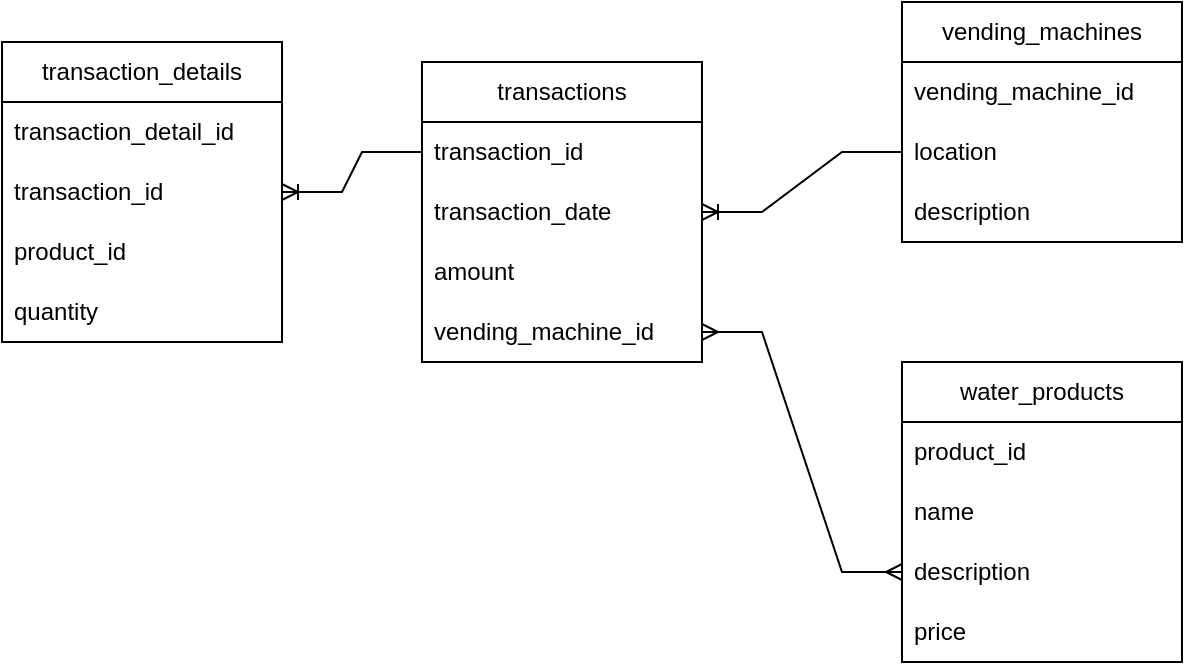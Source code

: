 <mxfile version="23.1.6" type="device">
  <diagram id="C5RBs43oDa-KdzZeNtuy" name="Page-1">
    <mxGraphModel dx="880" dy="434" grid="1" gridSize="10" guides="1" tooltips="1" connect="1" arrows="1" fold="1" page="1" pageScale="1" pageWidth="827" pageHeight="1169" math="0" shadow="0">
      <root>
        <mxCell id="WIyWlLk6GJQsqaUBKTNV-0" />
        <mxCell id="WIyWlLk6GJQsqaUBKTNV-1" parent="WIyWlLk6GJQsqaUBKTNV-0" />
        <mxCell id="payMr5otBHYaobnOALjS-0" value="transactions" style="swimlane;fontStyle=0;childLayout=stackLayout;horizontal=1;startSize=30;horizontalStack=0;resizeParent=1;resizeParentMax=0;resizeLast=0;collapsible=1;marginBottom=0;whiteSpace=wrap;html=1;" vertex="1" parent="WIyWlLk6GJQsqaUBKTNV-1">
          <mxGeometry x="250" y="230" width="140" height="150" as="geometry" />
        </mxCell>
        <mxCell id="payMr5otBHYaobnOALjS-1" value="transaction_id" style="text;strokeColor=none;fillColor=none;align=left;verticalAlign=middle;spacingLeft=4;spacingRight=4;overflow=hidden;points=[[0,0.5],[1,0.5]];portConstraint=eastwest;rotatable=0;whiteSpace=wrap;html=1;" vertex="1" parent="payMr5otBHYaobnOALjS-0">
          <mxGeometry y="30" width="140" height="30" as="geometry" />
        </mxCell>
        <mxCell id="payMr5otBHYaobnOALjS-2" value=" transaction_date" style="text;strokeColor=none;fillColor=none;align=left;verticalAlign=middle;spacingLeft=4;spacingRight=4;overflow=hidden;points=[[0,0.5],[1,0.5]];portConstraint=eastwest;rotatable=0;whiteSpace=wrap;html=1;" vertex="1" parent="payMr5otBHYaobnOALjS-0">
          <mxGeometry y="60" width="140" height="30" as="geometry" />
        </mxCell>
        <mxCell id="payMr5otBHYaobnOALjS-3" value="amount " style="text;strokeColor=none;fillColor=none;align=left;verticalAlign=middle;spacingLeft=4;spacingRight=4;overflow=hidden;points=[[0,0.5],[1,0.5]];portConstraint=eastwest;rotatable=0;whiteSpace=wrap;html=1;" vertex="1" parent="payMr5otBHYaobnOALjS-0">
          <mxGeometry y="90" width="140" height="30" as="geometry" />
        </mxCell>
        <mxCell id="payMr5otBHYaobnOALjS-4" value="vending_machine_id" style="text;strokeColor=none;fillColor=none;align=left;verticalAlign=middle;spacingLeft=4;spacingRight=4;overflow=hidden;points=[[0,0.5],[1,0.5]];portConstraint=eastwest;rotatable=0;whiteSpace=wrap;html=1;" vertex="1" parent="payMr5otBHYaobnOALjS-0">
          <mxGeometry y="120" width="140" height="30" as="geometry" />
        </mxCell>
        <mxCell id="payMr5otBHYaobnOALjS-6" value="vending_machines" style="swimlane;fontStyle=0;childLayout=stackLayout;horizontal=1;startSize=30;horizontalStack=0;resizeParent=1;resizeParentMax=0;resizeLast=0;collapsible=1;marginBottom=0;whiteSpace=wrap;html=1;" vertex="1" parent="WIyWlLk6GJQsqaUBKTNV-1">
          <mxGeometry x="490" y="200" width="140" height="120" as="geometry" />
        </mxCell>
        <mxCell id="payMr5otBHYaobnOALjS-7" value="vending_machine_id " style="text;strokeColor=none;fillColor=none;align=left;verticalAlign=middle;spacingLeft=4;spacingRight=4;overflow=hidden;points=[[0,0.5],[1,0.5]];portConstraint=eastwest;rotatable=0;whiteSpace=wrap;html=1;" vertex="1" parent="payMr5otBHYaobnOALjS-6">
          <mxGeometry y="30" width="140" height="30" as="geometry" />
        </mxCell>
        <mxCell id="payMr5otBHYaobnOALjS-8" value="location " style="text;strokeColor=none;fillColor=none;align=left;verticalAlign=middle;spacingLeft=4;spacingRight=4;overflow=hidden;points=[[0,0.5],[1,0.5]];portConstraint=eastwest;rotatable=0;whiteSpace=wrap;html=1;" vertex="1" parent="payMr5otBHYaobnOALjS-6">
          <mxGeometry y="60" width="140" height="30" as="geometry" />
        </mxCell>
        <mxCell id="payMr5otBHYaobnOALjS-9" value="description " style="text;strokeColor=none;fillColor=none;align=left;verticalAlign=middle;spacingLeft=4;spacingRight=4;overflow=hidden;points=[[0,0.5],[1,0.5]];portConstraint=eastwest;rotatable=0;whiteSpace=wrap;html=1;" vertex="1" parent="payMr5otBHYaobnOALjS-6">
          <mxGeometry y="90" width="140" height="30" as="geometry" />
        </mxCell>
        <mxCell id="payMr5otBHYaobnOALjS-10" value="transaction_details " style="swimlane;fontStyle=0;childLayout=stackLayout;horizontal=1;startSize=30;horizontalStack=0;resizeParent=1;resizeParentMax=0;resizeLast=0;collapsible=1;marginBottom=0;whiteSpace=wrap;html=1;" vertex="1" parent="WIyWlLk6GJQsqaUBKTNV-1">
          <mxGeometry x="40" y="220" width="140" height="150" as="geometry" />
        </mxCell>
        <mxCell id="payMr5otBHYaobnOALjS-11" value="transaction_detail_id " style="text;strokeColor=none;fillColor=none;align=left;verticalAlign=middle;spacingLeft=4;spacingRight=4;overflow=hidden;points=[[0,0.5],[1,0.5]];portConstraint=eastwest;rotatable=0;whiteSpace=wrap;html=1;" vertex="1" parent="payMr5otBHYaobnOALjS-10">
          <mxGeometry y="30" width="140" height="30" as="geometry" />
        </mxCell>
        <mxCell id="payMr5otBHYaobnOALjS-12" value="transaction_id " style="text;strokeColor=none;fillColor=none;align=left;verticalAlign=middle;spacingLeft=4;spacingRight=4;overflow=hidden;points=[[0,0.5],[1,0.5]];portConstraint=eastwest;rotatable=0;whiteSpace=wrap;html=1;" vertex="1" parent="payMr5otBHYaobnOALjS-10">
          <mxGeometry y="60" width="140" height="30" as="geometry" />
        </mxCell>
        <mxCell id="payMr5otBHYaobnOALjS-13" value="product_id " style="text;strokeColor=none;fillColor=none;align=left;verticalAlign=middle;spacingLeft=4;spacingRight=4;overflow=hidden;points=[[0,0.5],[1,0.5]];portConstraint=eastwest;rotatable=0;whiteSpace=wrap;html=1;" vertex="1" parent="payMr5otBHYaobnOALjS-10">
          <mxGeometry y="90" width="140" height="30" as="geometry" />
        </mxCell>
        <mxCell id="payMr5otBHYaobnOALjS-16" value="quantity " style="text;strokeColor=none;fillColor=none;align=left;verticalAlign=middle;spacingLeft=4;spacingRight=4;overflow=hidden;points=[[0,0.5],[1,0.5]];portConstraint=eastwest;rotatable=0;whiteSpace=wrap;html=1;" vertex="1" parent="payMr5otBHYaobnOALjS-10">
          <mxGeometry y="120" width="140" height="30" as="geometry" />
        </mxCell>
        <mxCell id="payMr5otBHYaobnOALjS-14" value="" style="edgeStyle=entityRelationEdgeStyle;fontSize=12;html=1;endArrow=ERoneToMany;rounded=0;entryX=1;entryY=0.5;entryDx=0;entryDy=0;exitX=0;exitY=0.5;exitDx=0;exitDy=0;" edge="1" parent="WIyWlLk6GJQsqaUBKTNV-1" source="payMr5otBHYaobnOALjS-8" target="payMr5otBHYaobnOALjS-2">
          <mxGeometry width="100" height="100" relative="1" as="geometry">
            <mxPoint x="360" y="360" as="sourcePoint" />
            <mxPoint x="460" y="260" as="targetPoint" />
          </mxGeometry>
        </mxCell>
        <mxCell id="payMr5otBHYaobnOALjS-17" value="water_products " style="swimlane;fontStyle=0;childLayout=stackLayout;horizontal=1;startSize=30;horizontalStack=0;resizeParent=1;resizeParentMax=0;resizeLast=0;collapsible=1;marginBottom=0;whiteSpace=wrap;html=1;" vertex="1" parent="WIyWlLk6GJQsqaUBKTNV-1">
          <mxGeometry x="490" y="380" width="140" height="150" as="geometry" />
        </mxCell>
        <mxCell id="payMr5otBHYaobnOALjS-18" value="product_id " style="text;strokeColor=none;fillColor=none;align=left;verticalAlign=middle;spacingLeft=4;spacingRight=4;overflow=hidden;points=[[0,0.5],[1,0.5]];portConstraint=eastwest;rotatable=0;whiteSpace=wrap;html=1;" vertex="1" parent="payMr5otBHYaobnOALjS-17">
          <mxGeometry y="30" width="140" height="30" as="geometry" />
        </mxCell>
        <mxCell id="payMr5otBHYaobnOALjS-19" value="name " style="text;strokeColor=none;fillColor=none;align=left;verticalAlign=middle;spacingLeft=4;spacingRight=4;overflow=hidden;points=[[0,0.5],[1,0.5]];portConstraint=eastwest;rotatable=0;whiteSpace=wrap;html=1;" vertex="1" parent="payMr5otBHYaobnOALjS-17">
          <mxGeometry y="60" width="140" height="30" as="geometry" />
        </mxCell>
        <mxCell id="payMr5otBHYaobnOALjS-20" value="description " style="text;strokeColor=none;fillColor=none;align=left;verticalAlign=middle;spacingLeft=4;spacingRight=4;overflow=hidden;points=[[0,0.5],[1,0.5]];portConstraint=eastwest;rotatable=0;whiteSpace=wrap;html=1;" vertex="1" parent="payMr5otBHYaobnOALjS-17">
          <mxGeometry y="90" width="140" height="30" as="geometry" />
        </mxCell>
        <mxCell id="payMr5otBHYaobnOALjS-21" value="price " style="text;strokeColor=none;fillColor=none;align=left;verticalAlign=middle;spacingLeft=4;spacingRight=4;overflow=hidden;points=[[0,0.5],[1,0.5]];portConstraint=eastwest;rotatable=0;whiteSpace=wrap;html=1;" vertex="1" parent="payMr5otBHYaobnOALjS-17">
          <mxGeometry y="120" width="140" height="30" as="geometry" />
        </mxCell>
        <mxCell id="payMr5otBHYaobnOALjS-22" value="" style="edgeStyle=entityRelationEdgeStyle;fontSize=12;html=1;endArrow=ERmany;startArrow=ERmany;rounded=0;entryX=0;entryY=0.5;entryDx=0;entryDy=0;exitX=1;exitY=0.5;exitDx=0;exitDy=0;" edge="1" parent="WIyWlLk6GJQsqaUBKTNV-1" source="payMr5otBHYaobnOALjS-4" target="payMr5otBHYaobnOALjS-20">
          <mxGeometry width="100" height="100" relative="1" as="geometry">
            <mxPoint x="360" y="370" as="sourcePoint" />
            <mxPoint x="460" y="270" as="targetPoint" />
          </mxGeometry>
        </mxCell>
        <mxCell id="payMr5otBHYaobnOALjS-23" value="" style="edgeStyle=entityRelationEdgeStyle;fontSize=12;html=1;endArrow=ERoneToMany;rounded=0;entryX=1;entryY=0.5;entryDx=0;entryDy=0;exitX=0;exitY=0.5;exitDx=0;exitDy=0;" edge="1" parent="WIyWlLk6GJQsqaUBKTNV-1" source="payMr5otBHYaobnOALjS-1" target="payMr5otBHYaobnOALjS-12">
          <mxGeometry width="100" height="100" relative="1" as="geometry">
            <mxPoint x="360" y="370" as="sourcePoint" />
            <mxPoint x="460" y="270" as="targetPoint" />
          </mxGeometry>
        </mxCell>
      </root>
    </mxGraphModel>
  </diagram>
</mxfile>
